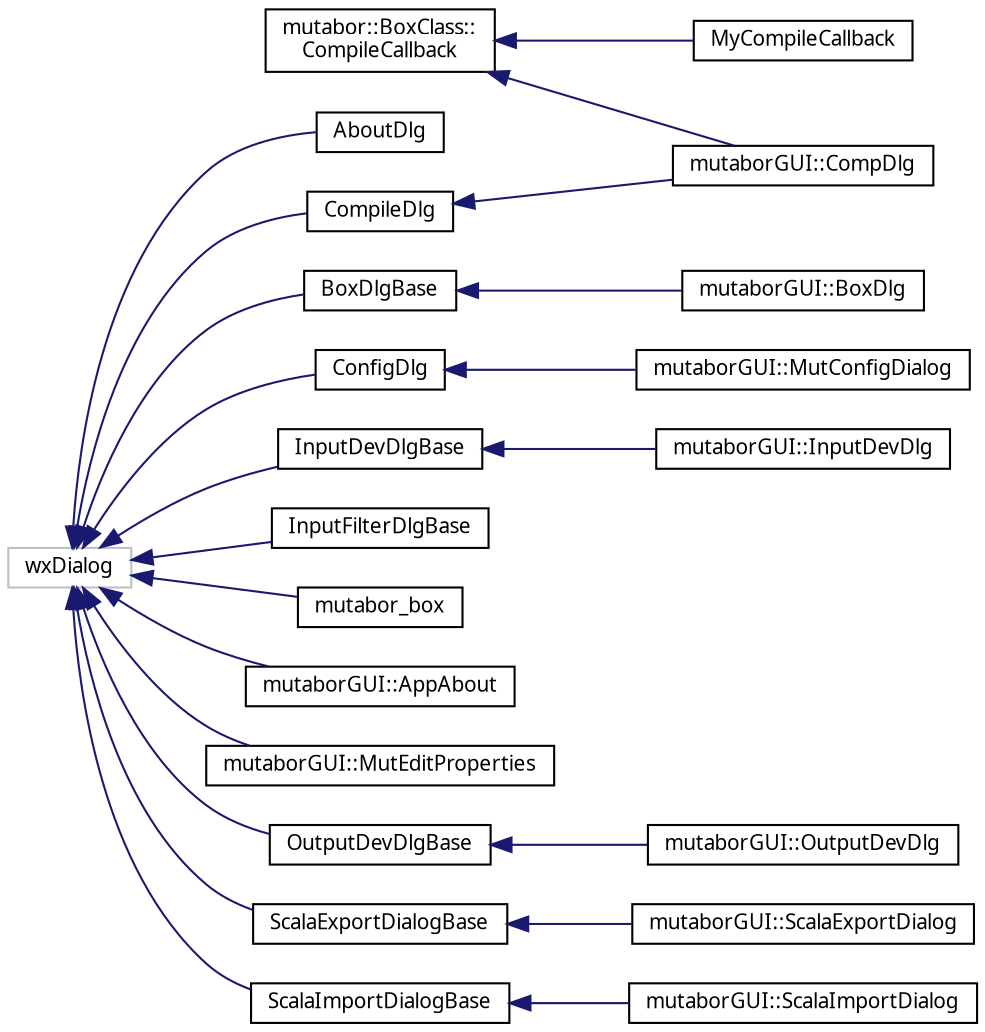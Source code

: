 digraph "Grafische Darstellung der Klassenhierarchie"
{
  edge [fontname="Sans",fontsize="10",labelfontname="Sans",labelfontsize="10"];
  node [fontname="Sans",fontsize="10",shape=record];
  rankdir="LR";
  Node377 [label="mutabor::BoxClass::\lCompileCallback",height=0.2,width=0.4,color="black", fillcolor="white", style="filled",URL="$d2/def/structmutabor_1_1BoxClass_1_1CompileCallback.html"];
  Node377 -> Node62 [dir="back",color="midnightblue",fontsize="10",style="solid",fontname="Sans"];
  Node62 [label="mutaborGUI::CompDlg",height=0.2,width=0.4,color="black", fillcolor="white", style="filled",URL="$de/dbd/classmutaborGUI_1_1CompDlg.html"];
  Node377 -> Node378 [dir="back",color="midnightblue",fontsize="10",style="solid",fontname="Sans"];
  Node378 [label="MyCompileCallback",height=0.2,width=0.4,color="black", fillcolor="white", style="filled",URL="$d3/d0e/structMyCompileCallback.html"];
  Node57 [label="wxDialog",height=0.2,width=0.4,color="grey75", fillcolor="white", style="filled"];
  Node57 -> Node0 [dir="back",color="midnightblue",fontsize="10",style="solid",fontname="Sans"];
  Node0 [label="AboutDlg",height=0.2,width=0.4,color="black", fillcolor="white", style="filled",URL="$d7/d3d/classAboutDlg.html"];
  Node57 -> Node59 [dir="back",color="midnightblue",fontsize="10",style="solid",fontname="Sans"];
  Node59 [label="BoxDlgBase",height=0.2,width=0.4,color="black", fillcolor="white", style="filled",URL="$d6/ddd/classBoxDlgBase.html"];
  Node59 -> Node60 [dir="back",color="midnightblue",fontsize="10",style="solid",fontname="Sans"];
  Node60 [label="mutaborGUI::BoxDlg",height=0.2,width=0.4,color="black", fillcolor="white", style="filled",URL="$df/d7d/classmutaborGUI_1_1BoxDlg.html"];
  Node57 -> Node61 [dir="back",color="midnightblue",fontsize="10",style="solid",fontname="Sans"];
  Node61 [label="CompileDlg",height=0.2,width=0.4,color="black", fillcolor="white", style="filled",URL="$d9/d93/classCompileDlg.html"];
  Node61 -> Node62 [dir="back",color="midnightblue",fontsize="10",style="solid",fontname="Sans"];
  Node57 -> Node63 [dir="back",color="midnightblue",fontsize="10",style="solid",fontname="Sans"];
  Node63 [label="ConfigDlg",height=0.2,width=0.4,color="black", fillcolor="white", style="filled",URL="$d4/d72/classConfigDlg.html"];
  Node63 -> Node64 [dir="back",color="midnightblue",fontsize="10",style="solid",fontname="Sans"];
  Node64 [label="mutaborGUI::MutConfigDialog",height=0.2,width=0.4,color="black", fillcolor="white", style="filled",URL="$d4/d4a/classmutaborGUI_1_1MutConfigDialog.html"];
  Node57 -> Node65 [dir="back",color="midnightblue",fontsize="10",style="solid",fontname="Sans"];
  Node65 [label="InputDevDlgBase",height=0.2,width=0.4,color="black", fillcolor="white", style="filled",URL="$d8/d43/classInputDevDlgBase.html"];
  Node65 -> Node66 [dir="back",color="midnightblue",fontsize="10",style="solid",fontname="Sans"];
  Node66 [label="mutaborGUI::InputDevDlg",height=0.2,width=0.4,color="black", fillcolor="white", style="filled",URL="$d2/dcc/classmutaborGUI_1_1InputDevDlg.html"];
  Node57 -> Node67 [dir="back",color="midnightblue",fontsize="10",style="solid",fontname="Sans"];
  Node67 [label="InputFilterDlgBase",height=0.2,width=0.4,color="black", fillcolor="white", style="filled",URL="$db/d73/classInputFilterDlgBase.html"];
  Node57 -> Node68 [dir="back",color="midnightblue",fontsize="10",style="solid",fontname="Sans"];
  Node68 [label="mutabor_box",height=0.2,width=0.4,color="black", fillcolor="white", style="filled",URL="$d0/d97/classmutabor__box.html"];
  Node57 -> Node69 [dir="back",color="midnightblue",fontsize="10",style="solid",fontname="Sans"];
  Node69 [label="mutaborGUI::AppAbout",height=0.2,width=0.4,color="black", fillcolor="white", style="filled",URL="$d1/d7a/classmutaborGUI_1_1AppAbout.html",tooltip="About Dialog. "];
  Node57 -> Node70 [dir="back",color="midnightblue",fontsize="10",style="solid",fontname="Sans"];
  Node70 [label="mutaborGUI::MutEditProperties",height=0.2,width=0.4,color="black", fillcolor="white", style="filled",URL="$db/d86/classmutaborGUI_1_1MutEditProperties.html",tooltip="MutEditProperties. "];
  Node57 -> Node71 [dir="back",color="midnightblue",fontsize="10",style="solid",fontname="Sans"];
  Node71 [label="OutputDevDlgBase",height=0.2,width=0.4,color="black", fillcolor="white", style="filled",URL="$de/d85/classOutputDevDlgBase.html"];
  Node71 -> Node72 [dir="back",color="midnightblue",fontsize="10",style="solid",fontname="Sans"];
  Node72 [label="mutaborGUI::OutputDevDlg",height=0.2,width=0.4,color="black", fillcolor="white", style="filled",URL="$d2/d81/classmutaborGUI_1_1OutputDevDlg.html"];
  Node57 -> Node73 [dir="back",color="midnightblue",fontsize="10",style="solid",fontname="Sans"];
  Node73 [label="ScalaExportDialogBase",height=0.2,width=0.4,color="black", fillcolor="white", style="filled",URL="$d7/d91/classScalaExportDialogBase.html"];
  Node73 -> Node74 [dir="back",color="midnightblue",fontsize="10",style="solid",fontname="Sans"];
  Node74 [label="mutaborGUI::ScalaExportDialog",height=0.2,width=0.4,color="black", fillcolor="white", style="filled",URL="$d4/df4/classmutaborGUI_1_1ScalaExportDialog.html",tooltip="Scala export dialog with enhanced logic. "];
  Node57 -> Node75 [dir="back",color="midnightblue",fontsize="10",style="solid",fontname="Sans"];
  Node75 [label="ScalaImportDialogBase",height=0.2,width=0.4,color="black", fillcolor="white", style="filled",URL="$d9/d78/classScalaImportDialogBase.html"];
  Node75 -> Node76 [dir="back",color="midnightblue",fontsize="10",style="solid",fontname="Sans"];
  Node76 [label="mutaborGUI::ScalaImportDialog",height=0.2,width=0.4,color="black", fillcolor="white", style="filled",URL="$dd/dc1/classmutaborGUI_1_1ScalaImportDialog.html",tooltip="Scala import dialog with enhanced logic. "];
}
